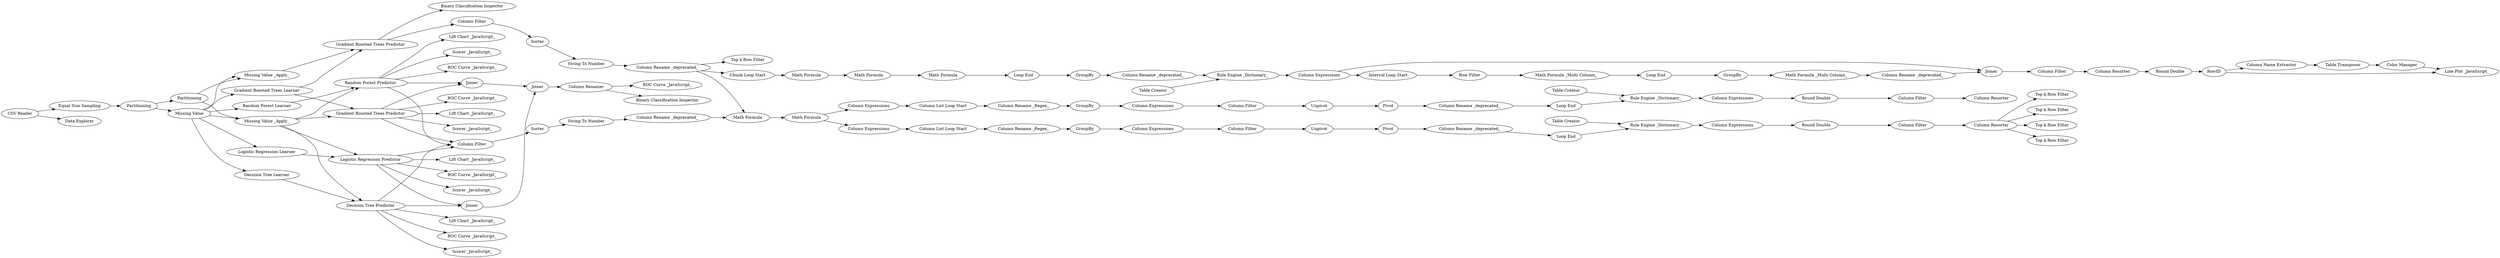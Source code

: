 digraph {
	538 -> 542
	621 -> 651
	418 -> 624
	540 -> 546
	620 -> 652
	567 -> 573
	590 -> 589
	634 -> 371
	542 -> 529
	11 -> 12
	372 -> 399
	666 -> 621
	418 -> 630
	575 -> 576
	618 -> 371
	544 -> 532
	396 -> 409
	665 -> 641
	656 -> 657
	571 -> 566
	621 -> 6
	1 -> 656
	537 -> 531
	14 -> 668
	586 -> 581
	564 -> 567
	410 -> 397
	371 -> 372
	547 -> 548
	588 -> 589
	566 -> 575
	544 -> 519
	592 -> 590
	563 -> 568
	588 -> 591
	570 -> 571
	591 -> 592
	577 -> 580
	403 -> 405
	566 -> 582
	666 -> 618
	543 -> 535
	530 -> 539
	376 -> 519
	579 -> 577
	546 -> 543
	669 -> 547
	12 -> 14
	14 -> 595
	665 -> 667
	536 -> 528
	665 -> 643
	658 -> 667
	401 -> 402
	544 -> 562
	666 -> 634
	545 -> 544
	657 -> 665
	519 -> 520
	634 -> 633
	405 -> 414
	634 -> 653
	634 -> 11
	529 -> 530
	531 -> 538
	10 -> 12
	584 -> 585
	419 -> 418
	620 -> 10
	666 -> 620
	644 -> 669
	618 -> 11
	620 -> 627
	569 -> 571
	414 -> 385
	539 -> 533
	641 -> 618
	415 -> 416
	535 -> 536
	581 -> 582
	665 -> 642
	409 -> 410
	404 -> 403
	568 -> 569
	402 -> 404
	665 -> 666
	548 -> 545
	658 -> 666
	1 -> 655
	520 -> 396
	620 -> 371
	618 -> 654
	644 -> 621
	657 -> 658
	587 -> 588
	528 -> 537
	634 -> 631
	399 -> 376
	549 -> 542
	418 -> 417
	573 -> 563
	621 -> 10
	562 -> 564
	585 -> 587
	618 -> 635
	665 -> 644
	582 -> 584
	397 -> 401
	576 -> 579
	541 -> 540
	669 -> 650
	416 -> 419
	520 -> 541
	667 -> 669
	385 -> 415
	384 -> 385
	642 -> 634
	621 -> 371
	618 -> 637
	418 -> 636
	620 -> 625
	621 -> 4
	580 -> 586
	643 -> 620
	544 [label="Column Rename _deprecated_"]
	536 [label="Column Filter"]
	532 [label="Top k Row Filter"]
	404 [label=Unpivot]
	658 [label=Partitioning]
	635 [label="Lift Chart _JavaScript_"]
	651 [label="Scorer _JavaScript_"]
	531 [label="Column Rename _deprecated_"]
	588 [label=RowID]
	528 [label=Unpivot]
	372 [label=Sorter]
	589 [label="Line Plot _JavaScript_"]
	6 [label="ROC Curve _JavaScript_"]
	538 [label="Loop End"]
	654 [label="Scorer _JavaScript_"]
	12 [label=Joiner]
	642 [label="Decision Tree Learner"]
	630 [label="Top k Row Filter"]
	633 [label="ROC Curve _JavaScript_"]
	567 [label="Math Formula"]
	592 [label="Table Transposer"]
	11 [label=Joiner]
	575 [label="Interval Loop Start"]
	371 [label="Column Filter"]
	666 [label="Missing Value _Apply_"]
	410 [label="Column Rename _Regex_"]
	656 [label="Equal Size Sampling"]
	545 [label="String To Number"]
	405 [label="Column Rename _deprecated_"]
	655 [label="Data Explorer"]
	624 [label="Top k Row Filter"]
	621 [label="Gradient Boosted Trees Predictor"]
	403 [label=Pivot]
	652 [label="Scorer _JavaScript_"]
	657 [label=Partitioning]
	542 [label="Rule Engine _Dictionary_"]
	376 [label="Column Rename _deprecated_"]
	585 [label="Column Resorter"]
	618 [label="Logistic Regression Predictor"]
	529 [label="Column Expressions"]
	580 [label=GroupBy]
	667 [label="Missing Value _Apply_"]
	1 [label="CSV Reader"]
	397 [label=GroupBy]
	396 [label="Column Expressions"]
	563 [label="Loop End"]
	399 [label="String To Number"]
	569 [label="Column Rename _deprecated_"]
	620 [label="Random Forest Predictor"]
	586 [label="Math Formula _Multi Column_"]
	568 [label=GroupBy]
	401 [label="Column Expressions"]
	564 [label="Math Formula"]
	416 [label="Round Double"]
	582 [label=Joiner]
	669 [label="Gradient Boosted Trees Predictor"]
	581 [label="Column Rename _deprecated_"]
	627 [label="ROC Curve _JavaScript_"]
	668 [label="ROC Curve _JavaScript_"]
	571 [label="Rule Engine _Dictionary_"]
	566 [label="Column Expressions"]
	579 [label="Math Formula _Multi Column_"]
	520 [label="Math Formula"]
	653 [label="Scorer _JavaScript_"]
	385 [label="Rule Engine _Dictionary_"]
	595 [label="Binary Classification Inspector"]
	4 [label="Lift Chart _JavaScript_"]
	631 [label="Lift Chart _JavaScript_"]
	634 [label="Decision Tree Predictor"]
	591 [label="Column Name Extractor"]
	414 [label="Loop End"]
	535 [label="Column Expressions"]
	14 [label="Column Renamer"]
	417 [label="Top k Row Filter"]
	636 [label="Top k Row Filter"]
	650 [label="Binary Classification Inspector"]
	533 [label="Column Resorter"]
	543 [label=GroupBy]
	562 [label="Chunk Loop Start"]
	641 [label="Logistic Regression Learner"]
	570 [label="Table Creator"]
	584 [label="Column Filter"]
	587 [label="Round Double"]
	546 [label="Column Rename _Regex_"]
	419 [label="Column Filter"]
	576 [label="Row Filter"]
	384 [label="Table Creator"]
	625 [label="Lift Chart _JavaScript_"]
	573 [label="Math Formula"]
	415 [label="Column Expressions"]
	643 [label="Random Forest Learner"]
	644 [label="Gradient Boosted Trees Learner"]
	10 [label=Joiner]
	637 [label="ROC Curve _JavaScript_"]
	590 [label="Color Manager"]
	541 [label="Column Expressions"]
	548 [label=Sorter]
	537 [label=Pivot]
	418 [label="Column Resorter"]
	409 [label="Column List Loop Start"]
	530 [label="Round Double"]
	519 [label="Math Formula"]
	665 [label="Missing Value"]
	539 [label="Column Filter"]
	547 [label="Column Filter"]
	549 [label="Table Creator"]
	540 [label="Column List Loop Start"]
	402 [label="Column Filter"]
	577 [label="Loop End"]
	rankdir=LR
}
